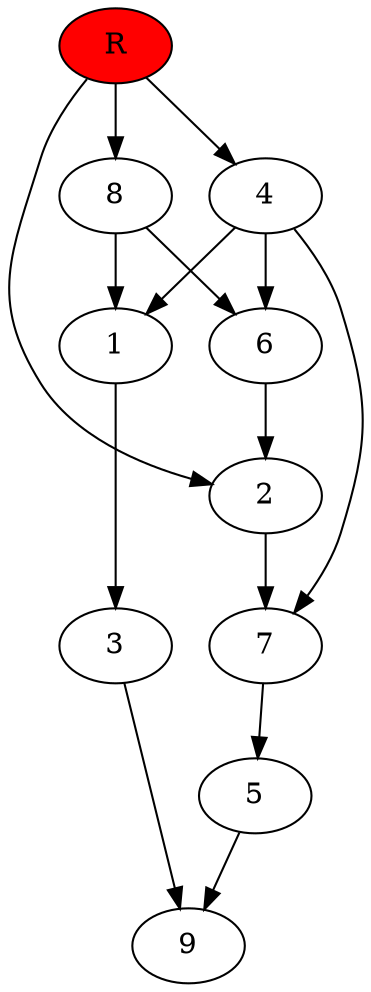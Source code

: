 digraph prb75230 {
	1
	2
	3
	4
	5
	6
	7
	8
	R [fillcolor="#ff0000" style=filled]
	1 -> 3
	2 -> 7
	3 -> 9
	4 -> 1
	4 -> 6
	4 -> 7
	5 -> 9
	6 -> 2
	7 -> 5
	8 -> 1
	8 -> 6
	R -> 2
	R -> 4
	R -> 8
}
